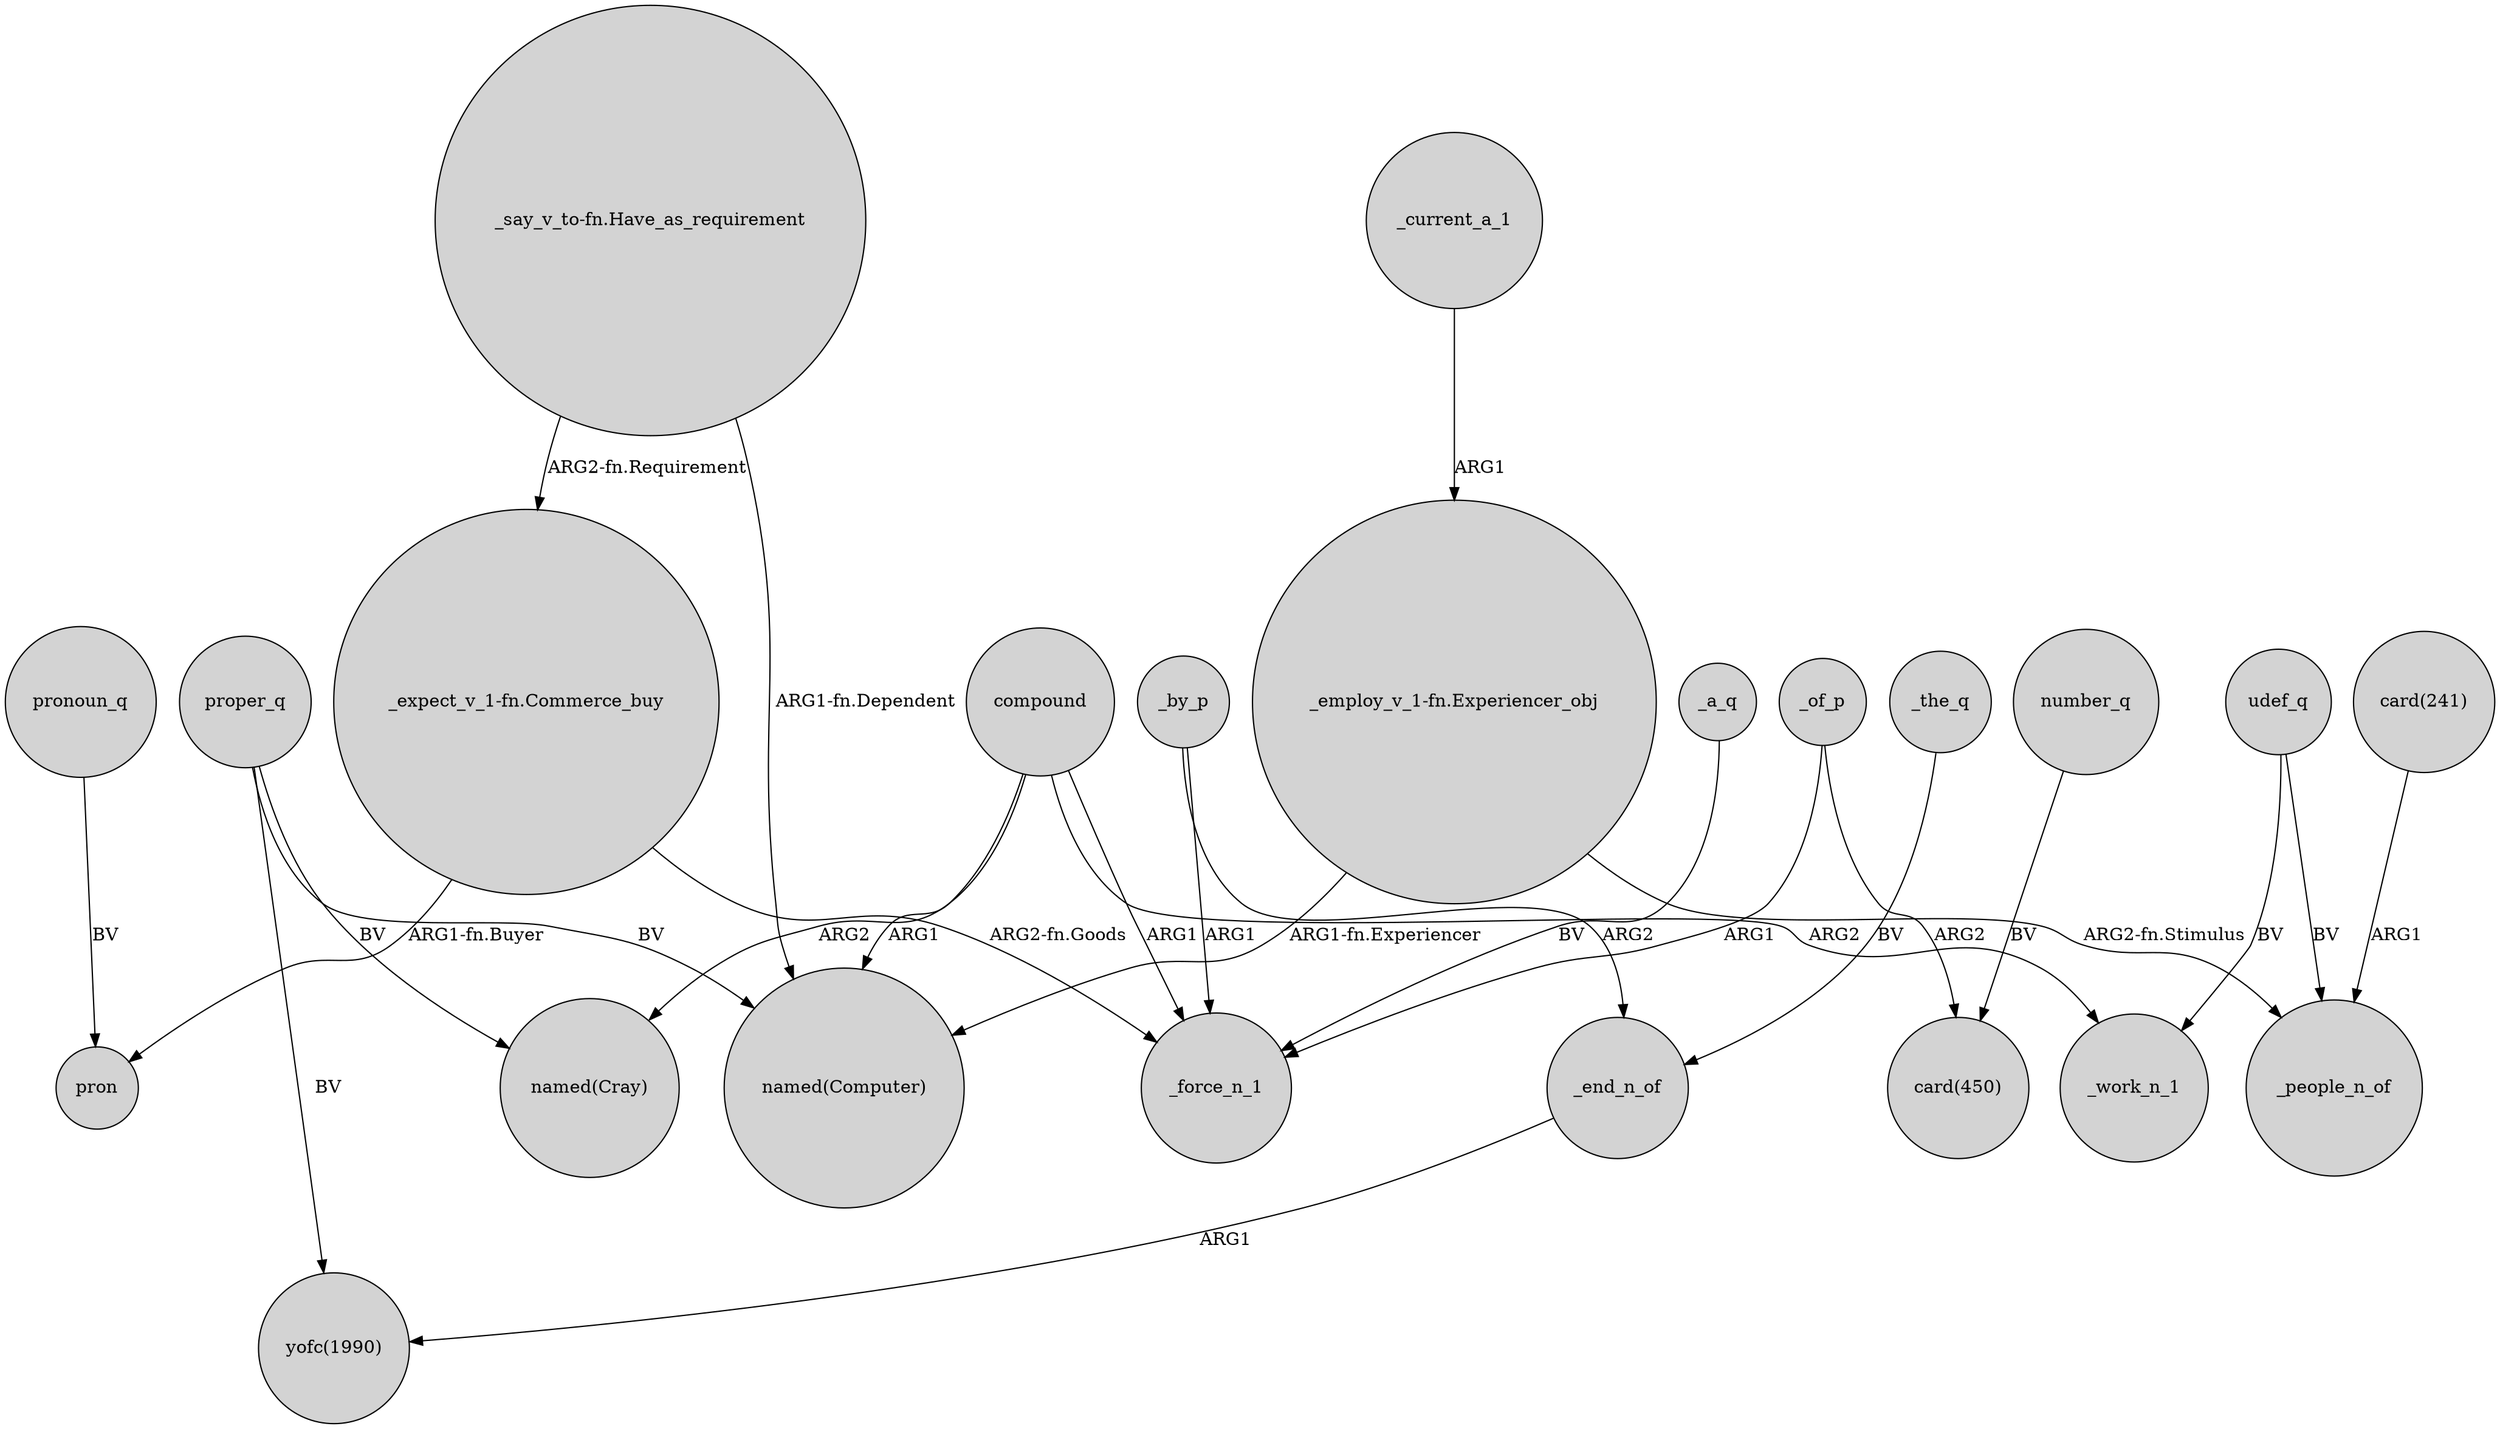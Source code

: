 digraph {
	node [shape=circle style=filled]
	"_say_v_to-fn.Have_as_requirement" -> "_expect_v_1-fn.Commerce_buy" [label="ARG2-fn.Requirement"]
	proper_q -> "yofc(1990)" [label=BV]
	proper_q -> "named(Computer)" [label=BV]
	compound -> "named(Cray)" [label=ARG2]
	_end_n_of -> "yofc(1990)" [label=ARG1]
	"_expect_v_1-fn.Commerce_buy" -> pron [label="ARG1-fn.Buyer"]
	compound -> "named(Computer)" [label=ARG1]
	_the_q -> _end_n_of [label=BV]
	_a_q -> _force_n_1 [label=BV]
	_of_p -> "card(450)" [label=ARG2]
	_current_a_1 -> "_employ_v_1-fn.Experiencer_obj" [label=ARG1]
	compound -> _work_n_1 [label=ARG2]
	_by_p -> _force_n_1 [label=ARG1]
	"_expect_v_1-fn.Commerce_buy" -> _force_n_1 [label="ARG2-fn.Goods"]
	_of_p -> _force_n_1 [label=ARG1]
	udef_q -> _people_n_of [label=BV]
	_by_p -> _end_n_of [label=ARG2]
	pronoun_q -> pron [label=BV]
	proper_q -> "named(Cray)" [label=BV]
	"_say_v_to-fn.Have_as_requirement" -> "named(Computer)" [label="ARG1-fn.Dependent"]
	compound -> _force_n_1 [label=ARG1]
	number_q -> "card(450)" [label=BV]
	"card(241)" -> _people_n_of [label=ARG1]
	"_employ_v_1-fn.Experiencer_obj" -> _people_n_of [label="ARG2-fn.Stimulus"]
	udef_q -> _work_n_1 [label=BV]
	"_employ_v_1-fn.Experiencer_obj" -> "named(Computer)" [label="ARG1-fn.Experiencer"]
}

